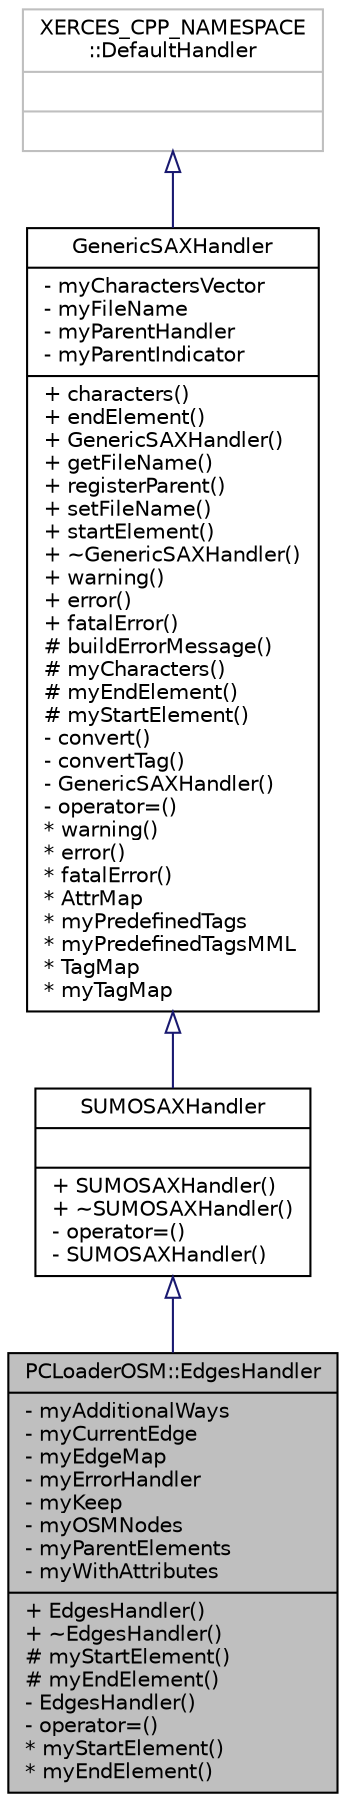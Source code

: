 digraph "PCLoaderOSM::EdgesHandler"
{
  edge [fontname="Helvetica",fontsize="10",labelfontname="Helvetica",labelfontsize="10"];
  node [fontname="Helvetica",fontsize="10",shape=record];
  Node0 [label="{PCLoaderOSM::EdgesHandler\n|- myAdditionalWays\l- myCurrentEdge\l- myEdgeMap\l- myErrorHandler\l- myKeep\l- myOSMNodes\l- myParentElements\l- myWithAttributes\l|+ EdgesHandler()\l+ ~EdgesHandler()\l# myStartElement()\l# myEndElement()\l- EdgesHandler()\l- operator=()\l* myStartElement()\l* myEndElement()\l}",height=0.2,width=0.4,color="black", fillcolor="grey75", style="filled", fontcolor="black"];
  Node1 -> Node0 [dir="back",color="midnightblue",fontsize="10",style="solid",arrowtail="onormal",fontname="Helvetica"];
  Node1 [label="{SUMOSAXHandler\n||+ SUMOSAXHandler()\l+ ~SUMOSAXHandler()\l- operator=()\l- SUMOSAXHandler()\l}",height=0.2,width=0.4,color="black", fillcolor="white", style="filled",URL="$db/db8/class_s_u_m_o_s_a_x_handler.html",tooltip="SAX-handler base for SUMO-files. "];
  Node2 -> Node1 [dir="back",color="midnightblue",fontsize="10",style="solid",arrowtail="onormal",fontname="Helvetica"];
  Node2 [label="{GenericSAXHandler\n|- myCharactersVector\l- myFileName\l- myParentHandler\l- myParentIndicator\l|+ characters()\l+ endElement()\l+ GenericSAXHandler()\l+ getFileName()\l+ registerParent()\l+ setFileName()\l+ startElement()\l+ ~GenericSAXHandler()\l+ warning()\l+ error()\l+ fatalError()\l# buildErrorMessage()\l# myCharacters()\l# myEndElement()\l# myStartElement()\l- convert()\l- convertTag()\l- GenericSAXHandler()\l- operator=()\l* warning()\l* error()\l* fatalError()\l* AttrMap\l* myPredefinedTags\l* myPredefinedTagsMML\l* TagMap\l* myTagMap\l}",height=0.2,width=0.4,color="black", fillcolor="white", style="filled",URL="$da/da8/class_generic_s_a_x_handler.html",tooltip="A handler which converts occuring elements and attributes into enums. "];
  Node3 -> Node2 [dir="back",color="midnightblue",fontsize="10",style="solid",arrowtail="onormal",fontname="Helvetica"];
  Node3 [label="{XERCES_CPP_NAMESPACE\l::DefaultHandler\n||}",height=0.2,width=0.4,color="grey75", fillcolor="white", style="filled"];
}
